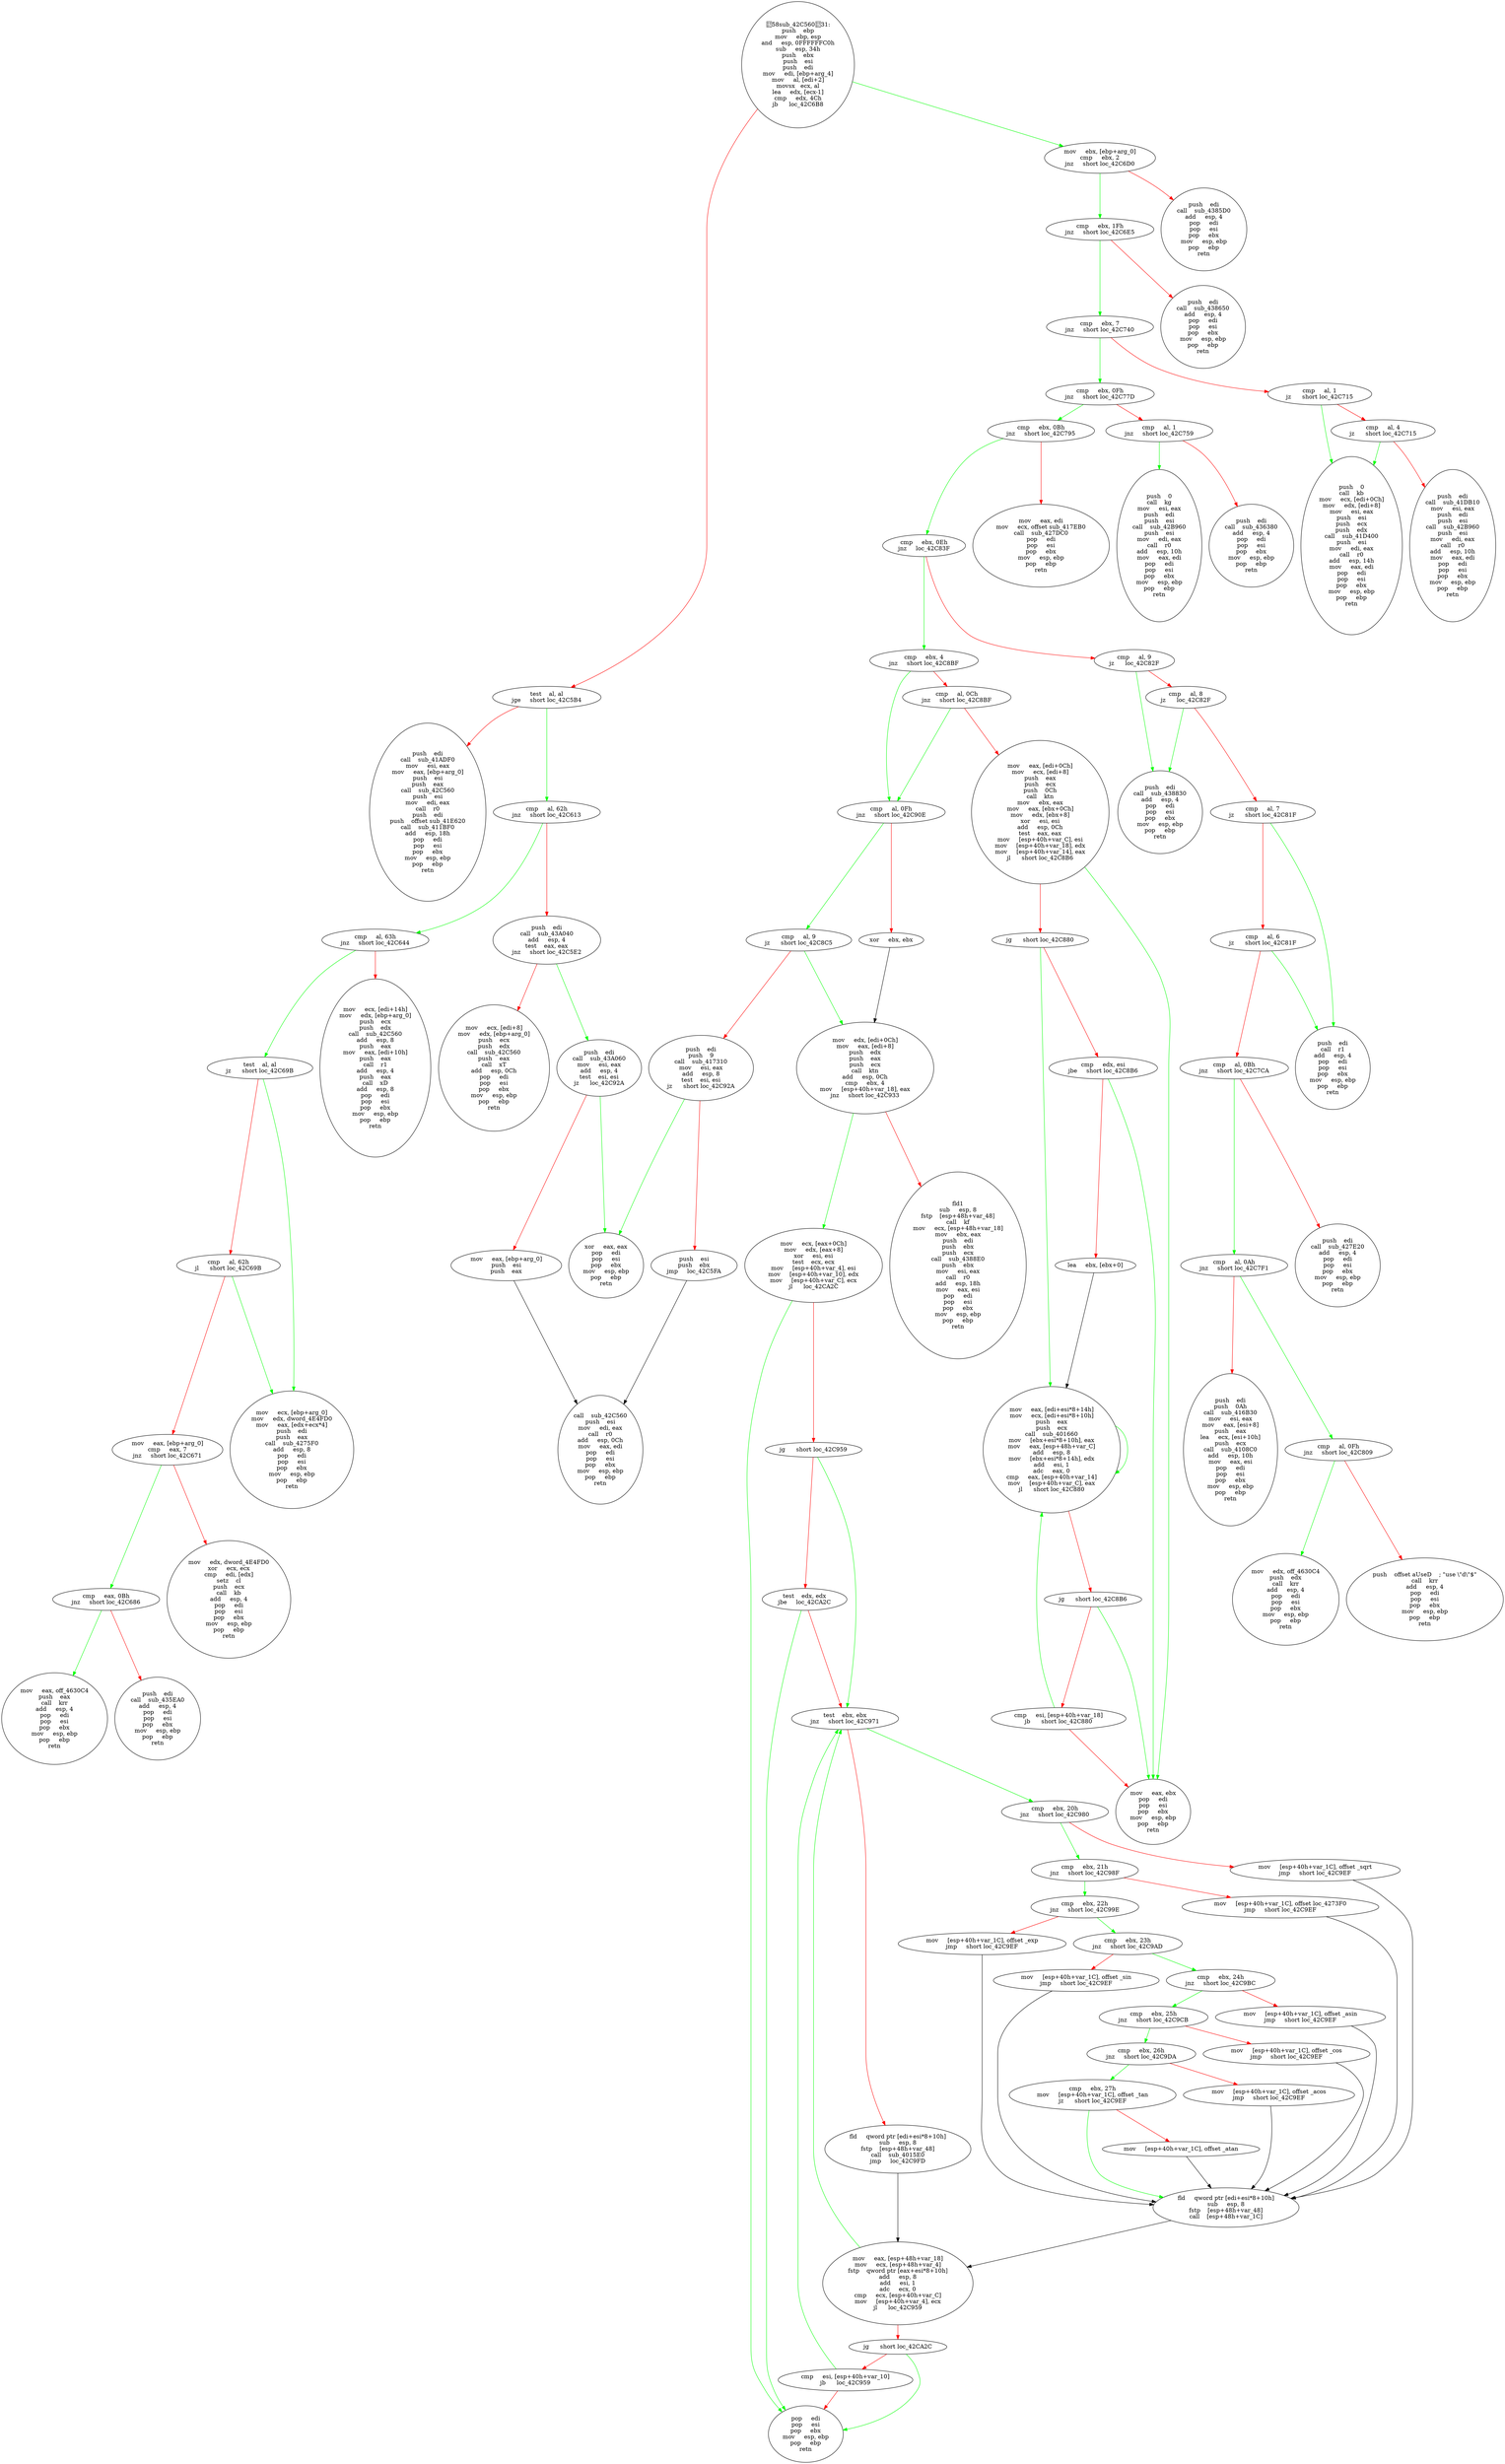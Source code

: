 digraph G{
Node0 [label = "58sub_42C56031:
push    ebp
mov     ebp, esp
and     esp, 0FFFFFFC0h
sub     esp, 34h
push    ebx
push    esi
push    edi
mov     edi, [ebp+arg_4]
mov     al, [edi+2]
movsx   ecx, al
lea     edx, [ecx-1]
cmp     edx, 4Ch
jb      loc_42C6B8"]
Node1 [label = "test    al, al
jge     short loc_42C5B4"]
Node2 [label = "push    edi
call    sub_41ADF0
mov     esi, eax
mov     eax, [ebp+arg_0]
push    esi
push    eax
call    sub_42C560
push    esi
mov     edi, eax
call    r0
push    edi
push    offset sub_41E620
call    sub_411BF0
add     esp, 18h
pop     edi
pop     esi
pop     ebx
mov     esp, ebp
pop     ebp
retn"]
Node3 [label = "cmp     al, 62h
jnz     short loc_42C613"]
Node4 [label = "push    edi
call    sub_43A040
add     esp, 4
test    eax, eax
jnz     short loc_42C5E2"]
Node5 [label = "mov     ecx, [edi+8]
mov     edx, [ebp+arg_0]
push    ecx
push    edx
call    sub_42C560
push    eax
call    xT
add     esp, 0Ch
pop     edi
pop     esi
pop     ebx
mov     esp, ebp
pop     ebp
retn"]
Node6 [label = "push    edi
call    sub_43A060
mov     esi, eax
add     esp, 4
test    esi, esi
jz      loc_42C92A"]
Node7 [label = "mov     eax, [ebp+arg_0]
push    esi
push    eax"]
Node8 [label = "call    sub_42C560
push    esi
mov     edi, eax
call    r0
add     esp, 0Ch
mov     eax, edi
pop     edi
pop     esi
pop     ebx
mov     esp, ebp
pop     ebp
retn"]
Node9 [label = "cmp     al, 63h
jnz     short loc_42C644"]
Node10 [label = "mov     ecx, [edi+14h]
mov     edx, [ebp+arg_0]
push    ecx
push    edx
call    sub_42C560
add     esp, 8
push    eax
mov     eax, [edi+10h]
push    eax
call    r1
add     esp, 4
push    eax
call    xD
add     esp, 8
pop     edi
pop     esi
pop     ebx
mov     esp, ebp
pop     ebp
retn"]
Node11 [label = "test    al, al
jz      short loc_42C69B"]
Node12 [label = "cmp     al, 62h
jl      short loc_42C69B"]
Node13 [label = "mov     eax, [ebp+arg_0]
cmp     eax, 7
jnz     short loc_42C671"]
Node14 [label = "mov     edx, dword_4E4FD0
xor     ecx, ecx
cmp     edi, [edx]
setz    cl
push    ecx
call    kb
add     esp, 4
pop     edi
pop     esi
pop     ebx
mov     esp, ebp
pop     ebp
retn"]
Node15 [label = "cmp     eax, 0Bh
jnz     short loc_42C686"]
Node16 [label = "push    edi
call    sub_435EA0
add     esp, 4
pop     edi
pop     esi
pop     ebx
mov     esp, ebp
pop     ebp
retn"]
Node17 [label = "mov     eax, off_4630C4
push    eax
call    krr
add     esp, 4
pop     edi
pop     esi
pop     ebx
mov     esp, ebp
pop     ebp
retn"]
Node18 [label = "mov     ecx, [ebp+arg_0]
mov     edx, dword_4E4FD0
mov     eax, [edx+ecx*4]
push    edi
push    eax
call    sub_4275F0
add     esp, 8
pop     edi
pop     esi
pop     ebx
mov     esp, ebp
pop     ebp
retn"]
Node19 [label = "mov     ebx, [ebp+arg_0]
cmp     ebx, 2
jnz     short loc_42C6D0"]
Node20 [label = "push    edi
call    sub_4385D0
add     esp, 4
pop     edi
pop     esi
pop     ebx
mov     esp, ebp
pop     ebp
retn"]
Node21 [label = "cmp     ebx, 1Fh
jnz     short loc_42C6E5"]
Node22 [label = "push    edi
call    sub_438650
add     esp, 4
pop     edi
pop     esi
pop     ebx
mov     esp, ebp
pop     ebp
retn"]
Node23 [label = "cmp     ebx, 7
jnz     short loc_42C740"]
Node24 [label = "cmp     al, 1
jz      short loc_42C715"]
Node25 [label = "cmp     al, 4
jz      short loc_42C715"]
Node26 [label = "push    edi
call    sub_41DB10
mov     esi, eax
push    edi
push    esi
call    sub_42B960
push    esi
mov     edi, eax
call    r0
add     esp, 10h
mov     eax, edi
pop     edi
pop     esi
pop     ebx
mov     esp, ebp
pop     ebp
retn"]
Node27 [label = "push    0
call    kb
mov     ecx, [edi+0Ch]
mov     edx, [edi+8]
mov     esi, eax
push    esi
push    ecx
push    edx
call    sub_41D400
push    esi
mov     edi, eax
call    r0
add     esp, 14h
mov     eax, edi
pop     edi
pop     esi
pop     ebx
mov     esp, ebp
pop     ebp
retn"]
Node28 [label = "cmp     ebx, 0Fh
jnz     short loc_42C77D"]
Node29 [label = "cmp     al, 1
jnz     short loc_42C759"]
Node30 [label = "push    edi
call    sub_436380
add     esp, 4
pop     edi
pop     esi
pop     ebx
mov     esp, ebp
pop     ebp
retn"]
Node31 [label = "push    0
call    kg
mov     esi, eax
push    edi
push    esi
call    sub_42B960
push    esi
mov     edi, eax
call    r0
add     esp, 10h
mov     eax, edi
pop     edi
pop     esi
pop     ebx
mov     esp, ebp
pop     ebp
retn"]
Node32 [label = "cmp     ebx, 0Bh
jnz     short loc_42C795"]
Node33 [label = "mov     eax, edi
mov     ecx, offset sub_417EB0
call    sub_427DC0
pop     edi
pop     esi
pop     ebx
mov     esp, ebp
pop     ebp
retn"]
Node34 [label = "cmp     ebx, 0Eh
jnz     loc_42C83F"]
Node35 [label = "cmp     al, 9
jz      loc_42C82F"]
Node36 [label = "cmp     al, 8
jz      loc_42C82F"]
Node37 [label = "cmp     al, 7
jz      short loc_42C81F"]
Node38 [label = "cmp     al, 6
jz      short loc_42C81F"]
Node39 [label = "cmp     al, 0Bh
jnz     short loc_42C7CA"]
Node40 [label = "push    edi
call    sub_427E20
add     esp, 4
pop     edi
pop     esi
pop     ebx
mov     esp, ebp
pop     ebp
retn"]
Node41 [label = "cmp     al, 0Ah
jnz     short loc_42C7F1"]
Node42 [label = "push    edi
push    0Ah
call    sub_416B30
mov     esi, eax
mov     eax, [esi+8]
push    eax
lea     ecx, [esi+10h]
push    ecx
call    sub_4108C0
add     esp, 10h
mov     eax, esi
pop     edi
pop     esi
pop     ebx
mov     esp, ebp
pop     ebp
retn"]
Node43 [label = "cmp     al, 0Fh
jnz     short loc_42C809"]
Node44 [label = "push    offset aUseD    ; \"use \\\"d\\\"$\"
call    krr
add     esp, 4
pop     edi
pop     esi
pop     ebx
mov     esp, ebp
pop     ebp
retn"]
Node45 [label = "mov     edx, off_4630C4
push    edx
call    krr
add     esp, 4
pop     edi
pop     esi
pop     ebx
mov     esp, ebp
pop     ebp
retn"]
Node46 [label = "push    edi
call    r1
add     esp, 4
pop     edi
pop     esi
pop     ebx
mov     esp, ebp
pop     ebp
retn"]
Node47 [label = "push    edi
call    sub_438830
add     esp, 4
pop     edi
pop     esi
pop     ebx
mov     esp, ebp
pop     ebp
retn"]
Node48 [label = "cmp     ebx, 4
jnz     short loc_42C8BF"]
Node49 [label = "cmp     al, 0Ch
jnz     short loc_42C8BF"]
Node50 [label = "mov     eax, [edi+0Ch]
mov     ecx, [edi+8]
push    eax
push    ecx
push    0Ch
call    ktn
mov     ebx, eax
mov     eax, [ebx+0Ch]
mov     edx, [ebx+8]
xor     esi, esi
add     esp, 0Ch
test    eax, eax
mov     [esp+40h+var_C], esi
mov     [esp+40h+var_18], edx
mov     [esp+40h+var_14], eax
jl      short loc_42C8B6"]
Node51 [label = "jg      short loc_42C880"]
Node52 [label = "cmp     edx, esi
jbe     short loc_42C8B6"]
Node53 [label = "lea     ebx, [ebx+0]"]
Node54 [label = "mov     eax, [edi+esi*8+14h]
mov     ecx, [edi+esi*8+10h]
push    eax
push    ecx
call    sub_401660
mov     [ebx+esi*8+10h], eax
mov     eax, [esp+48h+var_C]
add     esp, 8
mov     [ebx+esi*8+14h], edx
add     esi, 1
adc     eax, 0
cmp     eax, [esp+40h+var_14]
mov     [esp+40h+var_C], eax
jl      short loc_42C880"]
Node55 [label = "jg      short loc_42C8B6"]
Node56 [label = "cmp     esi, [esp+40h+var_18]
jb      short loc_42C880"]
Node57 [label = "mov     eax, ebx
pop     edi
pop     esi
pop     ebx
mov     esp, ebp
pop     ebp
retn"]
Node58 [label = "cmp     al, 0Fh
jnz     short loc_42C90E"]
Node59 [label = "xor     ebx, ebx"]
Node60 [label = "mov     edx, [edi+0Ch]
mov     eax, [edi+8]
push    edx
push    eax
push    ecx
call    ktn
add     esp, 0Ch
cmp     ebx, 4
mov     [esp+40h+var_18], eax
jnz     short loc_42C933"]
Node61 [label = "fld1
sub     esp, 8
fstp    [esp+48h+var_48]
call    kf
mov     ecx, [esp+48h+var_18]
mov     ebx, eax
push    edi
push    ebx
push    ecx
call    sub_4388E0
push    ebx
mov     esi, eax
call    r0
add     esp, 18h
mov     eax, esi
pop     edi
pop     esi
pop     ebx
mov     esp, ebp
pop     ebp
retn"]
Node62 [label = "cmp     al, 9
jz      short loc_42C8C5"]
Node63 [label = "push    edi
push    9
call    sub_417310
mov     esi, eax
add     esp, 8
test    esi, esi
jz      short loc_42C92A"]
Node64 [label = "push    esi
push    ebx
jmp     loc_42C5FA"]
Node65 [label = "xor     eax, eax
pop     edi
pop     esi
pop     ebx
mov     esp, ebp
pop     ebp
retn"]
Node66 [label = "mov     ecx, [eax+0Ch]
mov     edx, [eax+8]
xor     esi, esi
test    ecx, ecx
mov     [esp+40h+var_4], esi
mov     [esp+40h+var_10], edx
mov     [esp+40h+var_C], ecx
jl      loc_42CA2C"]
Node67 [label = "jg      short loc_42C959"]
Node68 [label = "test    edx, edx
jbe     loc_42CA2C"]
Node69 [label = "test    ebx, ebx
jnz     short loc_42C971"]
Node70 [label = "fld     qword ptr [edi+esi*8+10h]
sub     esp, 8
fstp    [esp+48h+var_48]
call    sub_4015E0
jmp     loc_42C9FD"]
Node71 [label = "cmp     ebx, 20h
jnz     short loc_42C980"]
Node72 [label = "mov     [esp+40h+var_1C], offset _sqrt
jmp     short loc_42C9EF"]
Node73 [label = "cmp     ebx, 21h
jnz     short loc_42C98F"]
Node74 [label = "mov     [esp+40h+var_1C], offset loc_4273F0
jmp     short loc_42C9EF"]
Node75 [label = "cmp     ebx, 22h
jnz     short loc_42C99E"]
Node76 [label = "mov     [esp+40h+var_1C], offset _exp
jmp     short loc_42C9EF"]
Node77 [label = "cmp     ebx, 23h
jnz     short loc_42C9AD"]
Node78 [label = "mov     [esp+40h+var_1C], offset _sin
jmp     short loc_42C9EF"]
Node79 [label = "cmp     ebx, 24h
jnz     short loc_42C9BC"]
Node80 [label = "mov     [esp+40h+var_1C], offset _asin
jmp     short loc_42C9EF"]
Node81 [label = "cmp     ebx, 25h
jnz     short loc_42C9CB"]
Node82 [label = "mov     [esp+40h+var_1C], offset _cos
jmp     short loc_42C9EF"]
Node83 [label = "cmp     ebx, 26h
jnz     short loc_42C9DA"]
Node84 [label = "mov     [esp+40h+var_1C], offset _acos
jmp     short loc_42C9EF"]
Node85 [label = "cmp     ebx, 27h
mov     [esp+40h+var_1C], offset _tan
jz      short loc_42C9EF"]
Node86 [label = "mov     [esp+40h+var_1C], offset _atan"]
Node87 [label = "fld     qword ptr [edi+esi*8+10h]
sub     esp, 8
fstp    [esp+48h+var_48]
call    [esp+48h+var_1C]"]
Node88 [label = "mov     eax, [esp+48h+var_18]
mov     ecx, [esp+48h+var_4]
fstp    qword ptr [eax+esi*8+10h]
add     esp, 8
add     esi, 1
adc     ecx, 0
cmp     ecx, [esp+40h+var_C]
mov     [esp+40h+var_4], ecx
jl      loc_42C959"]
Node89 [label = "jg      short loc_42CA2C"]
Node90 [label = "cmp     esi, [esp+40h+var_10]
jb      loc_42C959"]
Node91 [label = "pop     edi
pop     esi
pop     ebx
mov     esp, ebp
pop     ebp
retn"]
Node0 -> Node1 [color = "red"]
Node0 -> Node19 [color = "green"]
Node1 -> Node2 [color = "red"]
Node1 -> Node3 [color = "green"]
Node3 -> Node4 [color = "red"]
Node3 -> Node9 [color = "green"]
Node4 -> Node5 [color = "red"]
Node4 -> Node6 [color = "green"]
Node6 -> Node7 [color = "red"]
Node6 -> Node65 [color = "green"]
Node7 -> Node8 [color = "black"]
Node9 -> Node10 [color = "red"]
Node9 -> Node11 [color = "green"]
Node11 -> Node12 [color = "red"]
Node11 -> Node18 [color = "green"]
Node12 -> Node13 [color = "red"]
Node12 -> Node18 [color = "green"]
Node13 -> Node14 [color = "red"]
Node13 -> Node15 [color = "green"]
Node15 -> Node16 [color = "red"]
Node15 -> Node17 [color = "green"]
Node19 -> Node20 [color = "red"]
Node19 -> Node21 [color = "green"]
Node21 -> Node22 [color = "red"]
Node21 -> Node23 [color = "green"]
Node23 -> Node24 [color = "red"]
Node23 -> Node28 [color = "green"]
Node24 -> Node25 [color = "red"]
Node24 -> Node27 [color = "green"]
Node25 -> Node26 [color = "red"]
Node25 -> Node27 [color = "green"]
Node28 -> Node29 [color = "red"]
Node28 -> Node32 [color = "green"]
Node29 -> Node30 [color = "red"]
Node29 -> Node31 [color = "green"]
Node32 -> Node33 [color = "red"]
Node32 -> Node34 [color = "green"]
Node34 -> Node35 [color = "red"]
Node34 -> Node48 [color = "green"]
Node35 -> Node36 [color = "red"]
Node35 -> Node47 [color = "green"]
Node36 -> Node37 [color = "red"]
Node36 -> Node47 [color = "green"]
Node37 -> Node38 [color = "red"]
Node37 -> Node46 [color = "green"]
Node38 -> Node39 [color = "red"]
Node38 -> Node46 [color = "green"]
Node39 -> Node40 [color = "red"]
Node39 -> Node41 [color = "green"]
Node41 -> Node42 [color = "red"]
Node41 -> Node43 [color = "green"]
Node43 -> Node44 [color = "red"]
Node43 -> Node45 [color = "green"]
Node48 -> Node49 [color = "red"]
Node48 -> Node58 [color = "green"]
Node49 -> Node50 [color = "red"]
Node49 -> Node58 [color = "green"]
Node50 -> Node51 [color = "red"]
Node50 -> Node57 [color = "green"]
Node51 -> Node52 [color = "red"]
Node51 -> Node54 [color = "green"]
Node52 -> Node53 [color = "red"]
Node52 -> Node57 [color = "green"]
Node53 -> Node54 [color = "black"]
Node54 -> Node55 [color = "red"]
Node54 -> Node54 [color = "green"]
Node55 -> Node56 [color = "red"]
Node55 -> Node57 [color = "green"]
Node56 -> Node54 [color = "green"]
Node56 -> Node57 [color = "red"]
Node58 -> Node59 [color = "red"]
Node58 -> Node62 [color = "green"]
Node59 -> Node60 [color = "black"]
Node60 -> Node61 [color = "red"]
Node60 -> Node66 [color = "green"]
Node62 -> Node60 [color = "green"]
Node62 -> Node63 [color = "red"]
Node63 -> Node64 [color = "red"]
Node63 -> Node65 [color = "green"]
Node64 -> Node8 [color = "black"]
Node66 -> Node67 [color = "red"]
Node66 -> Node91 [color = "green"]
Node67 -> Node68 [color = "red"]
Node67 -> Node69 [color = "green"]
Node68 -> Node69 [color = "red"]
Node68 -> Node91 [color = "green"]
Node69 -> Node70 [color = "red"]
Node69 -> Node71 [color = "green"]
Node70 -> Node88 [color = "black"]
Node71 -> Node72 [color = "red"]
Node71 -> Node73 [color = "green"]
Node72 -> Node87 [color = "black"]
Node73 -> Node74 [color = "red"]
Node73 -> Node75 [color = "green"]
Node74 -> Node87 [color = "black"]
Node75 -> Node76 [color = "red"]
Node75 -> Node77 [color = "green"]
Node76 -> Node87 [color = "black"]
Node77 -> Node78 [color = "red"]
Node77 -> Node79 [color = "green"]
Node78 -> Node87 [color = "black"]
Node79 -> Node80 [color = "red"]
Node79 -> Node81 [color = "green"]
Node80 -> Node87 [color = "black"]
Node81 -> Node82 [color = "red"]
Node81 -> Node83 [color = "green"]
Node82 -> Node87 [color = "black"]
Node83 -> Node84 [color = "red"]
Node83 -> Node85 [color = "green"]
Node84 -> Node87 [color = "black"]
Node85 -> Node86 [color = "red"]
Node85 -> Node87 [color = "green"]
Node86 -> Node87 [color = "black"]
Node87 -> Node88 [color = "black"]
Node88 -> Node69 [color = "green"]
Node88 -> Node89 [color = "red"]
Node89 -> Node90 [color = "red"]
Node89 -> Node91 [color = "green"]
Node90 -> Node69 [color = "green"]
Node90 -> Node91 [color = "red"]
}
